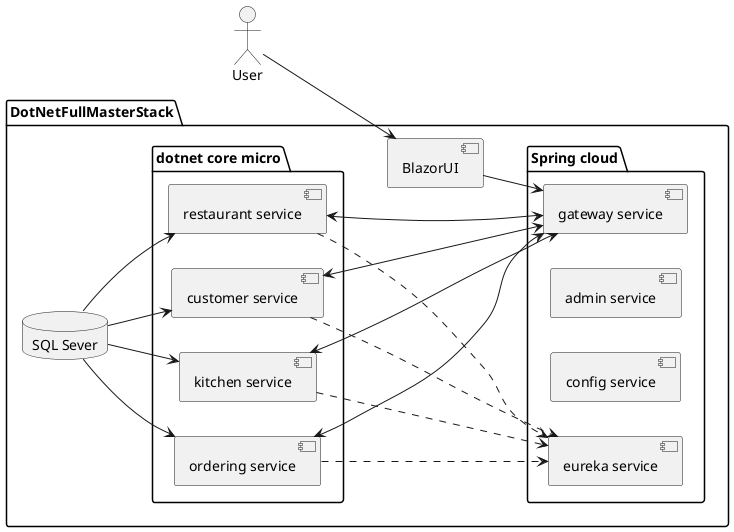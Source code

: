 @startuml
left to right direction

actor User 
package "DotNetFullMasterStack" {
component BlazorUI

package "dotnet core micro" {
    component [customer service] as customer
    component [kitchen service] as kitchen
    component [ordering service] as ordering
    component [restaurant service] as restaurnat
}

package "Spring cloud"   {
    component [gateway service] as gateway
    component [admin service] as admin
    component [config service] as config
    component [eureka service] as eureka
}

User --> BlazorUI
BlazorUI --> gateway
gateway <-up-> customer
gateway <-up-> kitchen
gateway <-up-> ordering
gateway <-up-> restaurnat

eureka <-up.. customer
eureka <-up.. kitchen
eureka <-up.. ordering
eureka <-up.. restaurnat


database "SQL Sever" as sqlserver
sqlserver --> customer
sqlserver --> kitchen
sqlserver --> ordering
sqlserver --> restaurnat
}

@enduml